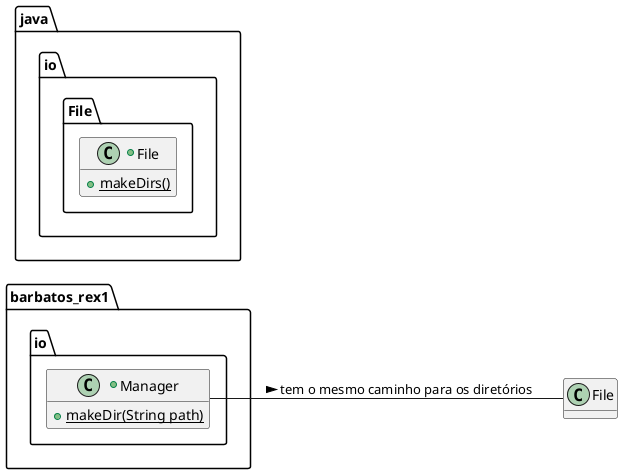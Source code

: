 @startuml
left to right direction
hide fields
package barbatos_rex1.io{
    +class Manager{
        {static}+makeDir(String path)
    }
}
package java.io.File{
    +class File{
        {static}+makeDirs()
    }
}
Manager -- File : tem o mesmo caminho para os diretórios >

@enduml